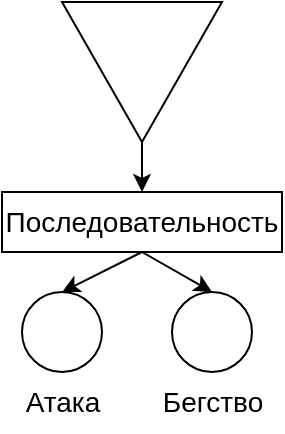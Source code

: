 <mxfile version="21.3.2" type="device">
  <diagram name="Страница 1" id="AEHdOxH-Cy4cGOUaPrnz">
    <mxGraphModel dx="1050" dy="573" grid="1" gridSize="10" guides="1" tooltips="1" connect="1" arrows="1" fold="1" page="1" pageScale="1" pageWidth="827" pageHeight="1169" math="0" shadow="0">
      <root>
        <mxCell id="0" />
        <mxCell id="1" parent="0" />
        <mxCell id="t6eUc-u86Puen0sjlsFC-1" value="" style="triangle;whiteSpace=wrap;html=1;rotation=90;" vertex="1" parent="1">
          <mxGeometry x="325" y="110" width="70" height="80" as="geometry" />
        </mxCell>
        <mxCell id="t6eUc-u86Puen0sjlsFC-2" value="&lt;font style=&quot;font-size: 14px;&quot;&gt;Последовательность&lt;/font&gt;" style="rounded=0;whiteSpace=wrap;html=1;" vertex="1" parent="1">
          <mxGeometry x="290" y="210" width="140" height="30" as="geometry" />
        </mxCell>
        <mxCell id="t6eUc-u86Puen0sjlsFC-3" value="" style="endArrow=classic;html=1;rounded=0;exitX=1;exitY=0.5;exitDx=0;exitDy=0;entryX=0.5;entryY=0;entryDx=0;entryDy=0;" edge="1" parent="1" source="t6eUc-u86Puen0sjlsFC-1" target="t6eUc-u86Puen0sjlsFC-2">
          <mxGeometry width="50" height="50" relative="1" as="geometry">
            <mxPoint x="385" y="320" as="sourcePoint" />
            <mxPoint x="435" y="270" as="targetPoint" />
          </mxGeometry>
        </mxCell>
        <mxCell id="t6eUc-u86Puen0sjlsFC-4" value="" style="ellipse;whiteSpace=wrap;html=1;aspect=fixed;" vertex="1" parent="1">
          <mxGeometry x="300" y="260" width="40" height="40" as="geometry" />
        </mxCell>
        <mxCell id="t6eUc-u86Puen0sjlsFC-5" value="&lt;font style=&quot;font-size: 14px;&quot;&gt;Атака&lt;/font&gt;" style="text;html=1;align=center;verticalAlign=middle;resizable=0;points=[];autosize=1;strokeColor=none;fillColor=none;" vertex="1" parent="1">
          <mxGeometry x="290" y="300" width="60" height="30" as="geometry" />
        </mxCell>
        <mxCell id="t6eUc-u86Puen0sjlsFC-6" value="" style="ellipse;whiteSpace=wrap;html=1;aspect=fixed;" vertex="1" parent="1">
          <mxGeometry x="375" y="260" width="40" height="40" as="geometry" />
        </mxCell>
        <mxCell id="t6eUc-u86Puen0sjlsFC-7" value="&lt;font style=&quot;font-size: 14px;&quot;&gt;Бегство&lt;/font&gt;" style="text;html=1;align=center;verticalAlign=middle;resizable=0;points=[];autosize=1;strokeColor=none;fillColor=none;" vertex="1" parent="1">
          <mxGeometry x="360" y="300" width="70" height="30" as="geometry" />
        </mxCell>
        <mxCell id="t6eUc-u86Puen0sjlsFC-8" value="" style="endArrow=classic;html=1;rounded=0;exitX=0.5;exitY=1;exitDx=0;exitDy=0;entryX=0.5;entryY=0;entryDx=0;entryDy=0;" edge="1" parent="1" source="t6eUc-u86Puen0sjlsFC-2" target="t6eUc-u86Puen0sjlsFC-4">
          <mxGeometry width="50" height="50" relative="1" as="geometry">
            <mxPoint x="350" y="330" as="sourcePoint" />
            <mxPoint x="400" y="280" as="targetPoint" />
          </mxGeometry>
        </mxCell>
        <mxCell id="t6eUc-u86Puen0sjlsFC-9" value="" style="endArrow=classic;html=1;rounded=0;exitX=0.5;exitY=1;exitDx=0;exitDy=0;entryX=0.5;entryY=0;entryDx=0;entryDy=0;" edge="1" parent="1" source="t6eUc-u86Puen0sjlsFC-2" target="t6eUc-u86Puen0sjlsFC-6">
          <mxGeometry width="50" height="50" relative="1" as="geometry">
            <mxPoint x="350" y="330" as="sourcePoint" />
            <mxPoint x="400" y="280" as="targetPoint" />
          </mxGeometry>
        </mxCell>
      </root>
    </mxGraphModel>
  </diagram>
</mxfile>
